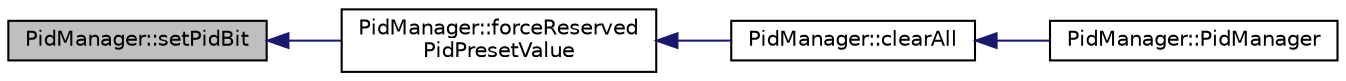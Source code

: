 digraph "PidManager::setPidBit"
{
  edge [fontname="Helvetica",fontsize="10",labelfontname="Helvetica",labelfontsize="10"];
  node [fontname="Helvetica",fontsize="10",shape=record];
  rankdir="LR";
  Node134 [label="PidManager::setPidBit",height=0.2,width=0.4,color="black", fillcolor="grey75", style="filled", fontcolor="black"];
  Node134 -> Node135 [dir="back",color="midnightblue",fontsize="10",style="solid",fontname="Helvetica"];
  Node135 [label="PidManager::forceReserved\lPidPresetValue",height=0.2,width=0.4,color="black", fillcolor="white", style="filled",URL="$d3/d77/class_pid_manager.html#aee889bc81dc6e65cf9f7c51e436b369b"];
  Node135 -> Node136 [dir="back",color="midnightblue",fontsize="10",style="solid",fontname="Helvetica"];
  Node136 [label="PidManager::clearAll",height=0.2,width=0.4,color="black", fillcolor="white", style="filled",URL="$d3/d77/class_pid_manager.html#a265914187c7ad33dd2e14d39aa0b26d1"];
  Node136 -> Node137 [dir="back",color="midnightblue",fontsize="10",style="solid",fontname="Helvetica"];
  Node137 [label="PidManager::PidManager",height=0.2,width=0.4,color="black", fillcolor="white", style="filled",URL="$d3/d77/class_pid_manager.html#adee97816de3820e748cef51051db6b88"];
}

